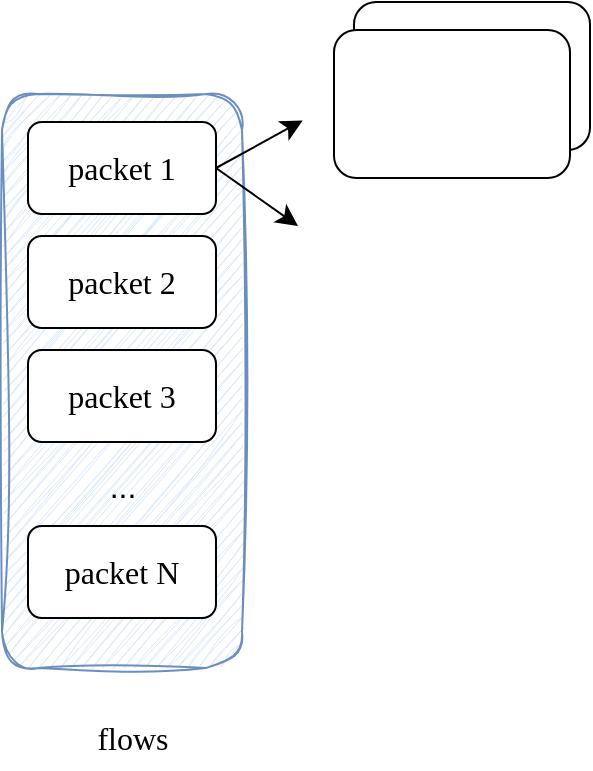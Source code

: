 <mxfile version="23.1.7" type="github">
  <diagram name="第 1 页" id="RyY5nZNIsYxHvSIVB-sh">
    <mxGraphModel dx="1450" dy="1007" grid="0" gridSize="10" guides="1" tooltips="1" connect="1" arrows="1" fold="1" page="0" pageScale="1" pageWidth="827" pageHeight="1169" math="0" shadow="0">
      <root>
        <mxCell id="0" />
        <mxCell id="1" parent="0" />
        <mxCell id="ILP_Jjc2ablGNtknwulI-16" value="" style="rounded=1;whiteSpace=wrap;html=1;" vertex="1" parent="1">
          <mxGeometry x="-146" y="-94" width="118" height="74" as="geometry" />
        </mxCell>
        <mxCell id="ILP_Jjc2ablGNtknwulI-9" value="" style="rounded=1;whiteSpace=wrap;html=1;fillColor=#dae8fc;strokeColor=#6c8ebf;sketch=1;curveFitting=1;jiggle=2;" vertex="1" parent="1">
          <mxGeometry x="-322" y="-48" width="120" height="287" as="geometry" />
        </mxCell>
        <mxCell id="ILP_Jjc2ablGNtknwulI-12" style="edgeStyle=none;curved=1;rounded=0;orthogonalLoop=1;jettySize=auto;html=1;exitX=1;exitY=0.5;exitDx=0;exitDy=0;fontSize=12;startSize=8;endSize=8;" edge="1" parent="1" source="ILP_Jjc2ablGNtknwulI-2">
          <mxGeometry relative="1" as="geometry">
            <mxPoint x="-171.6" y="-34.8" as="targetPoint" />
          </mxGeometry>
        </mxCell>
        <mxCell id="ILP_Jjc2ablGNtknwulI-13" style="edgeStyle=none;curved=1;rounded=0;orthogonalLoop=1;jettySize=auto;html=1;exitX=1;exitY=0.5;exitDx=0;exitDy=0;fontSize=12;startSize=8;endSize=8;" edge="1" parent="1" source="ILP_Jjc2ablGNtknwulI-2">
          <mxGeometry relative="1" as="geometry">
            <mxPoint x="-174.0" y="18.0" as="targetPoint" />
          </mxGeometry>
        </mxCell>
        <mxCell id="ILP_Jjc2ablGNtknwulI-2" value="&lt;font face=&quot;Comic Sans MS&quot; style=&quot;font-size: 16px;&quot;&gt;packet 1&lt;/font&gt;" style="rounded=1;whiteSpace=wrap;html=1;" vertex="1" parent="1">
          <mxGeometry x="-309" y="-34" width="94" height="46" as="geometry" />
        </mxCell>
        <mxCell id="ILP_Jjc2ablGNtknwulI-5" value="&lt;font face=&quot;Comic Sans MS&quot; style=&quot;font-size: 16px;&quot;&gt;packet 2&lt;/font&gt;" style="rounded=1;whiteSpace=wrap;html=1;" vertex="1" parent="1">
          <mxGeometry x="-309" y="23" width="94" height="46" as="geometry" />
        </mxCell>
        <mxCell id="ILP_Jjc2ablGNtknwulI-6" value="&lt;font face=&quot;Comic Sans MS&quot; style=&quot;font-size: 16px;&quot;&gt;packet 3&lt;/font&gt;" style="rounded=1;whiteSpace=wrap;html=1;" vertex="1" parent="1">
          <mxGeometry x="-309" y="80" width="94" height="46" as="geometry" />
        </mxCell>
        <mxCell id="ILP_Jjc2ablGNtknwulI-7" value="&lt;font face=&quot;Comic Sans MS&quot; style=&quot;font-size: 16px;&quot;&gt;packet N&lt;/font&gt;" style="rounded=1;whiteSpace=wrap;html=1;" vertex="1" parent="1">
          <mxGeometry x="-309" y="168" width="94" height="46" as="geometry" />
        </mxCell>
        <mxCell id="ILP_Jjc2ablGNtknwulI-8" value="..." style="text;html=1;align=center;verticalAlign=middle;resizable=0;points=[];autosize=1;strokeColor=none;fillColor=none;fontSize=16;" vertex="1" parent="1">
          <mxGeometry x="-277.5" y="132" width="31" height="31" as="geometry" />
        </mxCell>
        <mxCell id="ILP_Jjc2ablGNtknwulI-10" style="edgeStyle=none;curved=1;rounded=0;orthogonalLoop=1;jettySize=auto;html=1;exitX=0.5;exitY=1;exitDx=0;exitDy=0;fontSize=12;startSize=8;endSize=8;" edge="1" parent="1" source="ILP_Jjc2ablGNtknwulI-9" target="ILP_Jjc2ablGNtknwulI-9">
          <mxGeometry relative="1" as="geometry" />
        </mxCell>
        <mxCell id="ILP_Jjc2ablGNtknwulI-11" value="&lt;font style=&quot;font-size: 16px;&quot; face=&quot;Comic Sans MS&quot;&gt;flows&lt;/font&gt;" style="text;html=1;align=center;verticalAlign=middle;resizable=0;points=[];autosize=1;strokeColor=none;fillColor=none;fontSize=16;" vertex="1" parent="1">
          <mxGeometry x="-286.5" y="257.5" width="58" height="32" as="geometry" />
        </mxCell>
        <mxCell id="ILP_Jjc2ablGNtknwulI-15" value="" style="rounded=1;whiteSpace=wrap;html=1;" vertex="1" parent="1">
          <mxGeometry x="-156" y="-80" width="118" height="74" as="geometry" />
        </mxCell>
      </root>
    </mxGraphModel>
  </diagram>
</mxfile>
